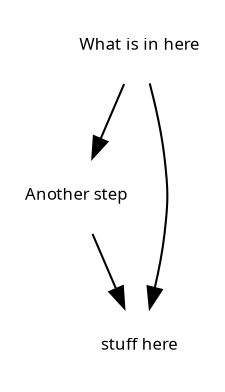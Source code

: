 digraph D {
node [shape=plaintext fontname="Sans serif" fontsize="8"];

task_1 [label=<What is in here>];  
task_2 [label=<Another step> ];
task_3 [label=<stuff here> ];

task_1 -> task_2;
task_2 -> task_3;
task_1 -> task_3;

}


